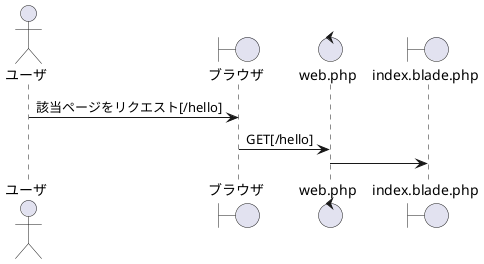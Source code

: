 @startuml 60_index
actor ユーザ
boundary ブラウザ
control web.php
boundary index.blade.php

ユーザ -> ブラウザ:該当ページをリクエスト[/hello]
ブラウザ -> web.php: GET[/hello]
web.php -> index.blade.php

@enduml
